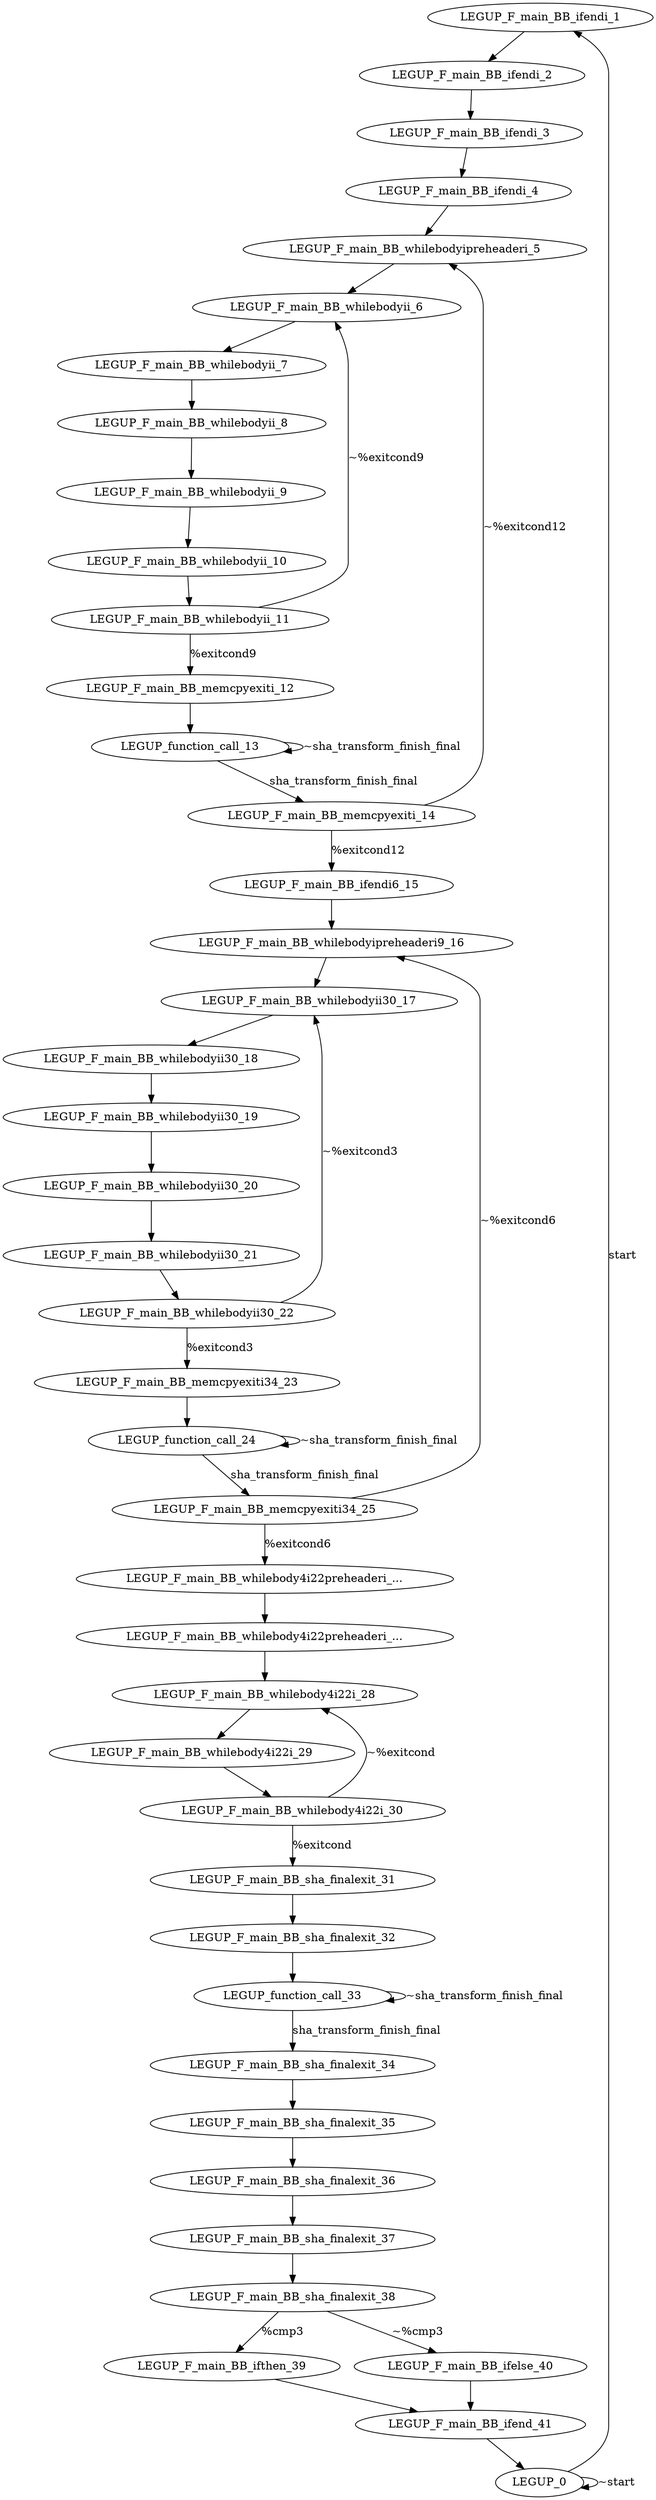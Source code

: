 digraph {
Node0x336e220[label="LEGUP_F_main_BB_ifendi_1"];
Node0x3364880[label="LEGUP_0"];
Node0x3364880 -> Node0x336e220[label="start"];
Node0x3364880 -> Node0x3364880[label="~start"];
Node0x33b1e90[label="LEGUP_F_main_BB_ifendi_2"];
Node0x336e220 -> Node0x33b1e90;
Node0x33b1fa0[label="LEGUP_F_main_BB_ifendi_3"];
Node0x33b1e90 -> Node0x33b1fa0;
Node0x33b20e0[label="LEGUP_F_main_BB_ifendi_4"];
Node0x33b1fa0 -> Node0x33b20e0;
Node0x33b2390[label="LEGUP_F_main_BB_whilebodyipreheaderi_5"];
Node0x33b20e0 -> Node0x33b2390;
Node0x33a2960[label="LEGUP_F_main_BB_whilebodyii_6"];
Node0x33b2390 -> Node0x33a2960;
Node0x33fd150[label="LEGUP_F_main_BB_whilebodyii_7"];
Node0x33a2960 -> Node0x33fd150;
Node0x33fd220[label="LEGUP_F_main_BB_whilebodyii_8"];
Node0x33fd150 -> Node0x33fd220;
Node0x33fd320[label="LEGUP_F_main_BB_whilebodyii_9"];
Node0x33fd220 -> Node0x33fd320;
Node0x33fd420[label="LEGUP_F_main_BB_whilebodyii_10"];
Node0x33fd320 -> Node0x33fd420;
Node0x33ac910[label="LEGUP_F_main_BB_whilebodyii_11"];
Node0x33fd420 -> Node0x33ac910;
Node0x337fc60[label="LEGUP_F_main_BB_memcpyexiti_12"];
Node0x33ac910 -> Node0x337fc60[label="%exitcond9"];
Node0x33ac910 -> Node0x33a2960[label="~%exitcond9"];
Node0x350fe10[label="LEGUP_function_call_13"];
Node0x337fc60 -> Node0x350fe10;
Node0x33fa9f0[label="LEGUP_F_main_BB_memcpyexiti_14"];
Node0x350fe10 -> Node0x33fa9f0[label="sha_transform_finish_final"];
Node0x350fe10 -> Node0x350fe10[label="~sha_transform_finish_final"];
Node0x33abba0[label="LEGUP_F_main_BB_ifendi6_15"];
Node0x33fa9f0 -> Node0x33abba0[label="%exitcond12"];
Node0x33fa9f0 -> Node0x33b2390[label="~%exitcond12"];
Node0x33d5000[label="LEGUP_F_main_BB_whilebodyipreheaderi9_16"];
Node0x33abba0 -> Node0x33d5000;
Node0x337eb50[label="LEGUP_F_main_BB_whilebodyii30_17"];
Node0x33d5000 -> Node0x337eb50;
Node0x33773b0[label="LEGUP_F_main_BB_whilebodyii30_18"];
Node0x337eb50 -> Node0x33773b0;
Node0x33fcac0[label="LEGUP_F_main_BB_whilebodyii30_19"];
Node0x33773b0 -> Node0x33fcac0;
Node0x33fcb90[label="LEGUP_F_main_BB_whilebodyii30_20"];
Node0x33fcac0 -> Node0x33fcb90;
Node0x33f9a30[label="LEGUP_F_main_BB_whilebodyii30_21"];
Node0x33fcb90 -> Node0x33f9a30;
Node0x33f9b00[label="LEGUP_F_main_BB_whilebodyii30_22"];
Node0x33f9a30 -> Node0x33f9b00;
Node0x338e9b0[label="LEGUP_F_main_BB_memcpyexiti34_23"];
Node0x33f9b00 -> Node0x338e9b0[label="%exitcond3"];
Node0x33f9b00 -> Node0x337eb50[label="~%exitcond3"];
Node0x353b2d0[label="LEGUP_function_call_24"];
Node0x338e9b0 -> Node0x353b2d0;
Node0x33fbc20[label="LEGUP_F_main_BB_memcpyexiti34_25"];
Node0x353b2d0 -> Node0x33fbc20[label="sha_transform_finish_final"];
Node0x353b2d0 -> Node0x353b2d0[label="~sha_transform_finish_final"];
Node0x33a9c20[label="LEGUP_F_main_BB_whilebody4i22preheaderi_..."];
Node0x33fbc20 -> Node0x33a9c20[label="%exitcond6"];
Node0x33fbc20 -> Node0x33d5000[label="~%exitcond6"];
Node0x33fbde0[label="LEGUP_F_main_BB_whilebody4i22preheaderi_..."];
Node0x33a9c20 -> Node0x33fbde0;
Node0x33a9d70[label="LEGUP_F_main_BB_whilebody4i22i_28"];
Node0x33fbde0 -> Node0x33a9d70;
Node0x33fd670[label="LEGUP_F_main_BB_whilebody4i22i_29"];
Node0x33a9d70 -> Node0x33fd670;
Node0x33fd740[label="LEGUP_F_main_BB_whilebody4i22i_30"];
Node0x33fd670 -> Node0x33fd740;
Node0x335e9d0[label="LEGUP_F_main_BB_sha_finalexit_31"];
Node0x33fd740 -> Node0x335e9d0[label="%exitcond"];
Node0x33fd740 -> Node0x33a9d70[label="~%exitcond"];
Node0x33d6b50[label="LEGUP_F_main_BB_sha_finalexit_32"];
Node0x335e9d0 -> Node0x33d6b50;
Node0x353f210[label="LEGUP_function_call_33"];
Node0x33d6b50 -> Node0x353f210;
Node0x33fd980[label="LEGUP_F_main_BB_sha_finalexit_34"];
Node0x353f210 -> Node0x33fd980[label="sha_transform_finish_final"];
Node0x353f210 -> Node0x353f210[label="~sha_transform_finish_final"];
Node0x336df40[label="LEGUP_F_main_BB_sha_finalexit_35"];
Node0x33fd980 -> Node0x336df40;
Node0x336e010[label="LEGUP_F_main_BB_sha_finalexit_36"];
Node0x336df40 -> Node0x336e010;
Node0x336e2f0[label="LEGUP_F_main_BB_sha_finalexit_37"];
Node0x336e010 -> Node0x336e2f0;
Node0x336e3c0[label="LEGUP_F_main_BB_sha_finalexit_38"];
Node0x336e2f0 -> Node0x336e3c0;
Node0x335eb20[label="LEGUP_F_main_BB_ifthen_39"];
Node0x336e3c0 -> Node0x335eb20[label="%cmp3"];
Node0x339c450[label="LEGUP_F_main_BB_ifelse_40"];
Node0x336e3c0 -> Node0x339c450[label="~%cmp3"];
Node0x339c5a0[label="LEGUP_F_main_BB_ifend_41"];
Node0x335eb20 -> Node0x339c5a0;
Node0x339c450 -> Node0x339c5a0;
Node0x339c5a0 -> Node0x3364880;
}
